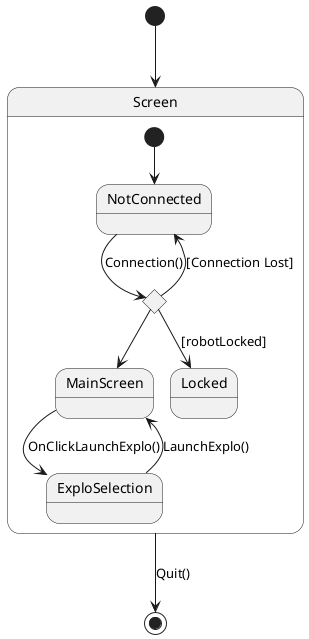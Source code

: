 @startuml
[*] --> Screen
state Screen {
    state "NotConnected" as NotConnected
    state "MainScreen" as MainScreen
    state "Locked" as Locked
    state "ExploSelection" as ExploSelection

    state c <<choice>>

    [*] --> NotConnected
    NotConnected --> c : Connection()

    c --> NotConnected : [Connection Lost]
    c --> MainScreen
    c --> Locked : [robotLocked]
    MainScreen --> ExploSelection : OnClickLaunchExplo()
    ExploSelection --> MainScreen : LaunchExplo()
}

Screen --> [*] : Quit()

@enduml